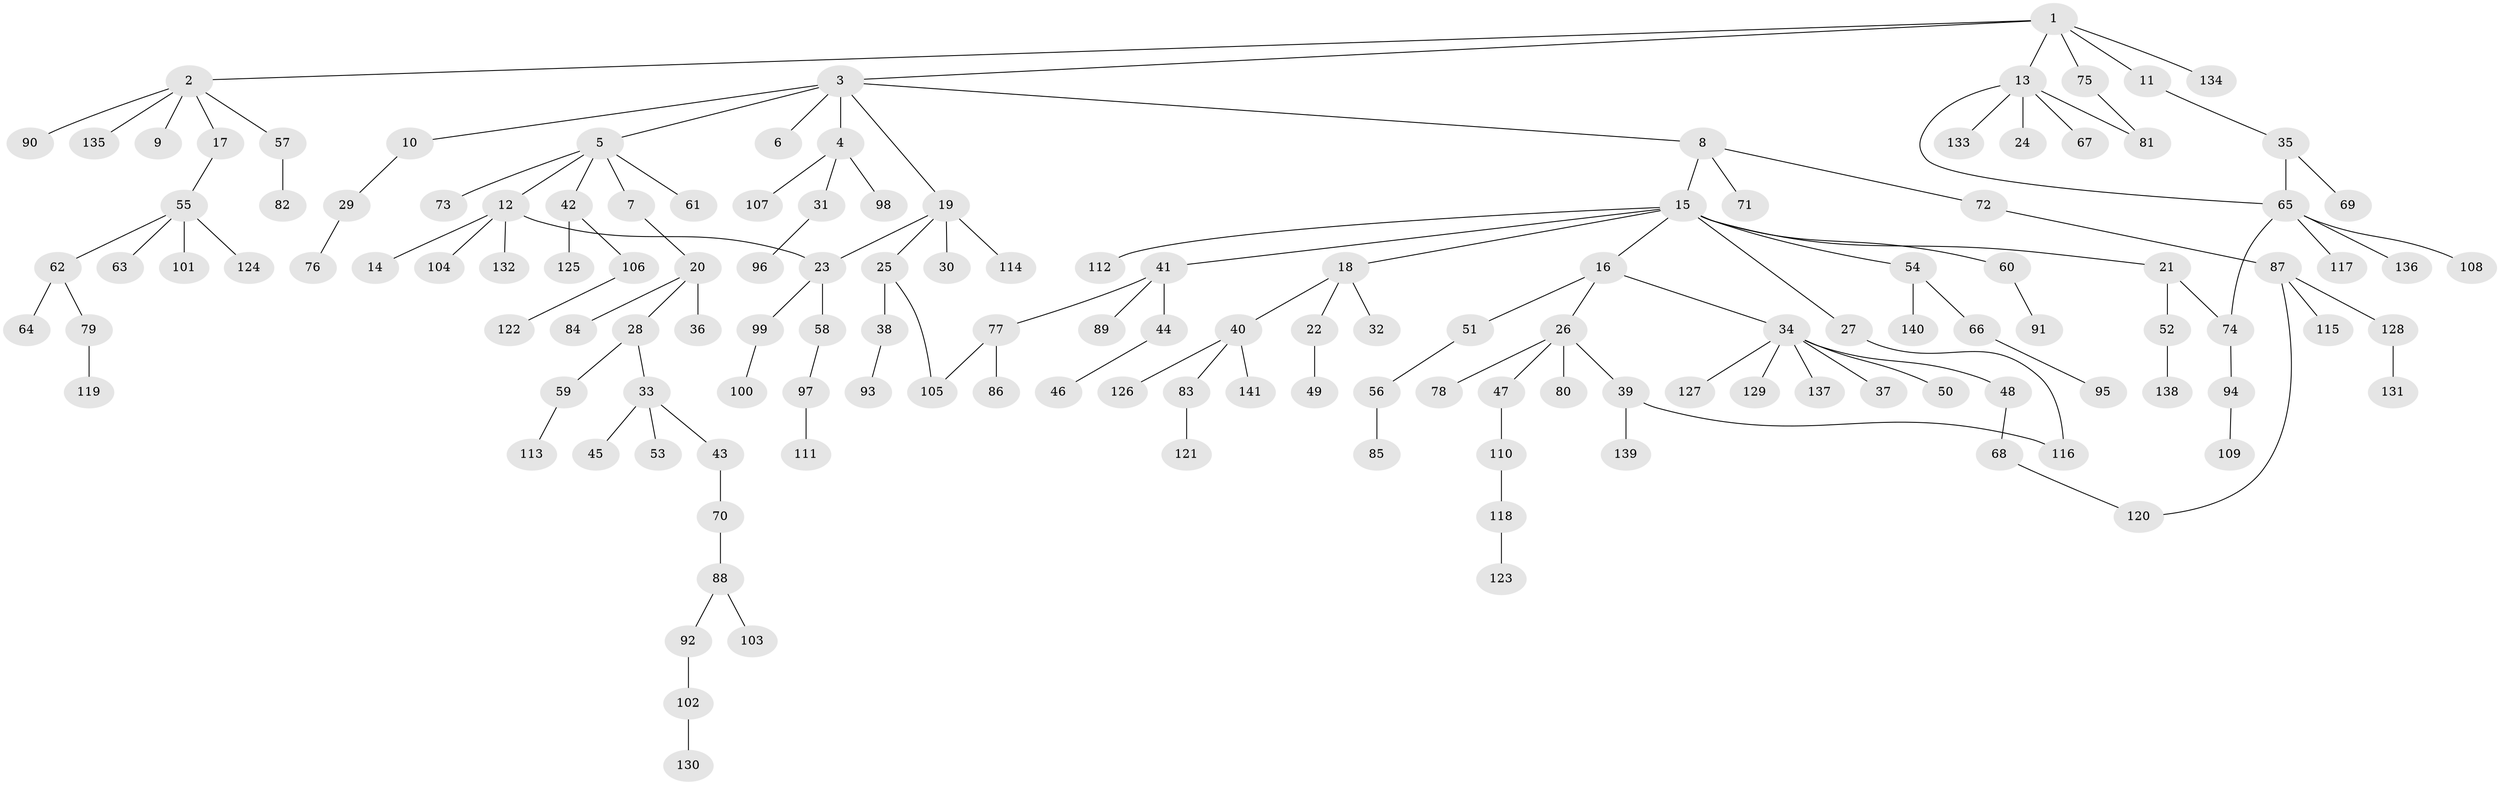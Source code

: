 // Generated by graph-tools (version 1.1) at 2025/10/02/27/25 16:10:55]
// undirected, 141 vertices, 147 edges
graph export_dot {
graph [start="1"]
  node [color=gray90,style=filled];
  1;
  2;
  3;
  4;
  5;
  6;
  7;
  8;
  9;
  10;
  11;
  12;
  13;
  14;
  15;
  16;
  17;
  18;
  19;
  20;
  21;
  22;
  23;
  24;
  25;
  26;
  27;
  28;
  29;
  30;
  31;
  32;
  33;
  34;
  35;
  36;
  37;
  38;
  39;
  40;
  41;
  42;
  43;
  44;
  45;
  46;
  47;
  48;
  49;
  50;
  51;
  52;
  53;
  54;
  55;
  56;
  57;
  58;
  59;
  60;
  61;
  62;
  63;
  64;
  65;
  66;
  67;
  68;
  69;
  70;
  71;
  72;
  73;
  74;
  75;
  76;
  77;
  78;
  79;
  80;
  81;
  82;
  83;
  84;
  85;
  86;
  87;
  88;
  89;
  90;
  91;
  92;
  93;
  94;
  95;
  96;
  97;
  98;
  99;
  100;
  101;
  102;
  103;
  104;
  105;
  106;
  107;
  108;
  109;
  110;
  111;
  112;
  113;
  114;
  115;
  116;
  117;
  118;
  119;
  120;
  121;
  122;
  123;
  124;
  125;
  126;
  127;
  128;
  129;
  130;
  131;
  132;
  133;
  134;
  135;
  136;
  137;
  138;
  139;
  140;
  141;
  1 -- 2;
  1 -- 3;
  1 -- 11;
  1 -- 13;
  1 -- 75;
  1 -- 134;
  2 -- 9;
  2 -- 17;
  2 -- 57;
  2 -- 90;
  2 -- 135;
  3 -- 4;
  3 -- 5;
  3 -- 6;
  3 -- 8;
  3 -- 10;
  3 -- 19;
  4 -- 31;
  4 -- 98;
  4 -- 107;
  5 -- 7;
  5 -- 12;
  5 -- 42;
  5 -- 61;
  5 -- 73;
  7 -- 20;
  8 -- 15;
  8 -- 71;
  8 -- 72;
  10 -- 29;
  11 -- 35;
  12 -- 14;
  12 -- 104;
  12 -- 132;
  12 -- 23;
  13 -- 24;
  13 -- 65;
  13 -- 67;
  13 -- 81;
  13 -- 133;
  15 -- 16;
  15 -- 18;
  15 -- 21;
  15 -- 27;
  15 -- 41;
  15 -- 54;
  15 -- 60;
  15 -- 112;
  16 -- 26;
  16 -- 34;
  16 -- 51;
  17 -- 55;
  18 -- 22;
  18 -- 32;
  18 -- 40;
  19 -- 23;
  19 -- 25;
  19 -- 30;
  19 -- 114;
  20 -- 28;
  20 -- 36;
  20 -- 84;
  21 -- 52;
  21 -- 74;
  22 -- 49;
  23 -- 58;
  23 -- 99;
  25 -- 38;
  25 -- 105;
  26 -- 39;
  26 -- 47;
  26 -- 78;
  26 -- 80;
  27 -- 116;
  28 -- 33;
  28 -- 59;
  29 -- 76;
  31 -- 96;
  33 -- 43;
  33 -- 45;
  33 -- 53;
  34 -- 37;
  34 -- 48;
  34 -- 50;
  34 -- 127;
  34 -- 129;
  34 -- 137;
  35 -- 69;
  35 -- 65;
  38 -- 93;
  39 -- 116;
  39 -- 139;
  40 -- 83;
  40 -- 126;
  40 -- 141;
  41 -- 44;
  41 -- 77;
  41 -- 89;
  42 -- 106;
  42 -- 125;
  43 -- 70;
  44 -- 46;
  47 -- 110;
  48 -- 68;
  51 -- 56;
  52 -- 138;
  54 -- 66;
  54 -- 140;
  55 -- 62;
  55 -- 63;
  55 -- 101;
  55 -- 124;
  56 -- 85;
  57 -- 82;
  58 -- 97;
  59 -- 113;
  60 -- 91;
  62 -- 64;
  62 -- 79;
  65 -- 74;
  65 -- 108;
  65 -- 117;
  65 -- 136;
  66 -- 95;
  68 -- 120;
  70 -- 88;
  72 -- 87;
  74 -- 94;
  75 -- 81;
  77 -- 86;
  77 -- 105;
  79 -- 119;
  83 -- 121;
  87 -- 115;
  87 -- 128;
  87 -- 120;
  88 -- 92;
  88 -- 103;
  92 -- 102;
  94 -- 109;
  97 -- 111;
  99 -- 100;
  102 -- 130;
  106 -- 122;
  110 -- 118;
  118 -- 123;
  128 -- 131;
}
